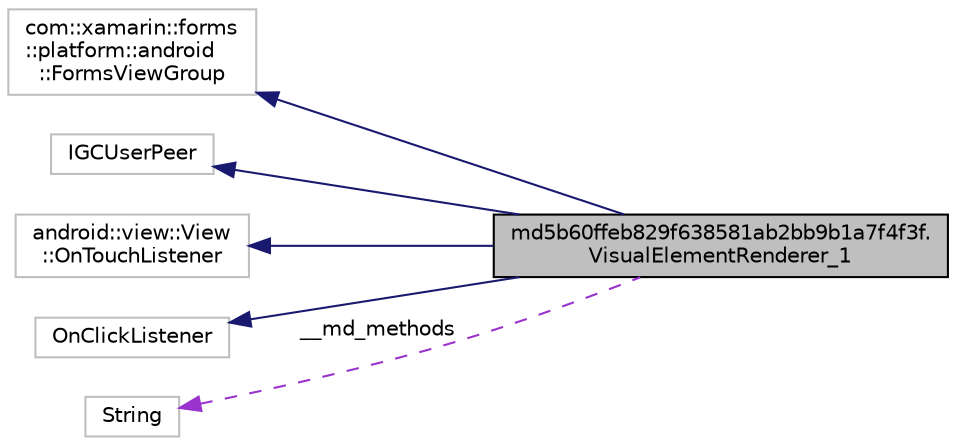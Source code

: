digraph "md5b60ffeb829f638581ab2bb9b1a7f4f3f.VisualElementRenderer_1"
{
  edge [fontname="Helvetica",fontsize="10",labelfontname="Helvetica",labelfontsize="10"];
  node [fontname="Helvetica",fontsize="10",shape=record];
  rankdir="LR";
  Node41 [label="md5b60ffeb829f638581ab2bb9b1a7f4f3f.\lVisualElementRenderer_1",height=0.2,width=0.4,color="black", fillcolor="grey75", style="filled", fontcolor="black"];
  Node42 -> Node41 [dir="back",color="midnightblue",fontsize="10",style="solid",fontname="Helvetica"];
  Node42 [label="com::xamarin::forms\l::platform::android\l::FormsViewGroup",height=0.2,width=0.4,color="grey75", fillcolor="white", style="filled"];
  Node43 -> Node41 [dir="back",color="midnightblue",fontsize="10",style="solid",fontname="Helvetica"];
  Node43 [label="IGCUserPeer",height=0.2,width=0.4,color="grey75", fillcolor="white", style="filled"];
  Node44 -> Node41 [dir="back",color="midnightblue",fontsize="10",style="solid",fontname="Helvetica"];
  Node44 [label="android::view::View\l::OnTouchListener",height=0.2,width=0.4,color="grey75", fillcolor="white", style="filled"];
  Node45 -> Node41 [dir="back",color="midnightblue",fontsize="10",style="solid",fontname="Helvetica"];
  Node45 [label="OnClickListener",height=0.2,width=0.4,color="grey75", fillcolor="white", style="filled"];
  Node46 -> Node41 [dir="back",color="darkorchid3",fontsize="10",style="dashed",label=" __md_methods" ,fontname="Helvetica"];
  Node46 [label="String",height=0.2,width=0.4,color="grey75", fillcolor="white", style="filled"];
}

